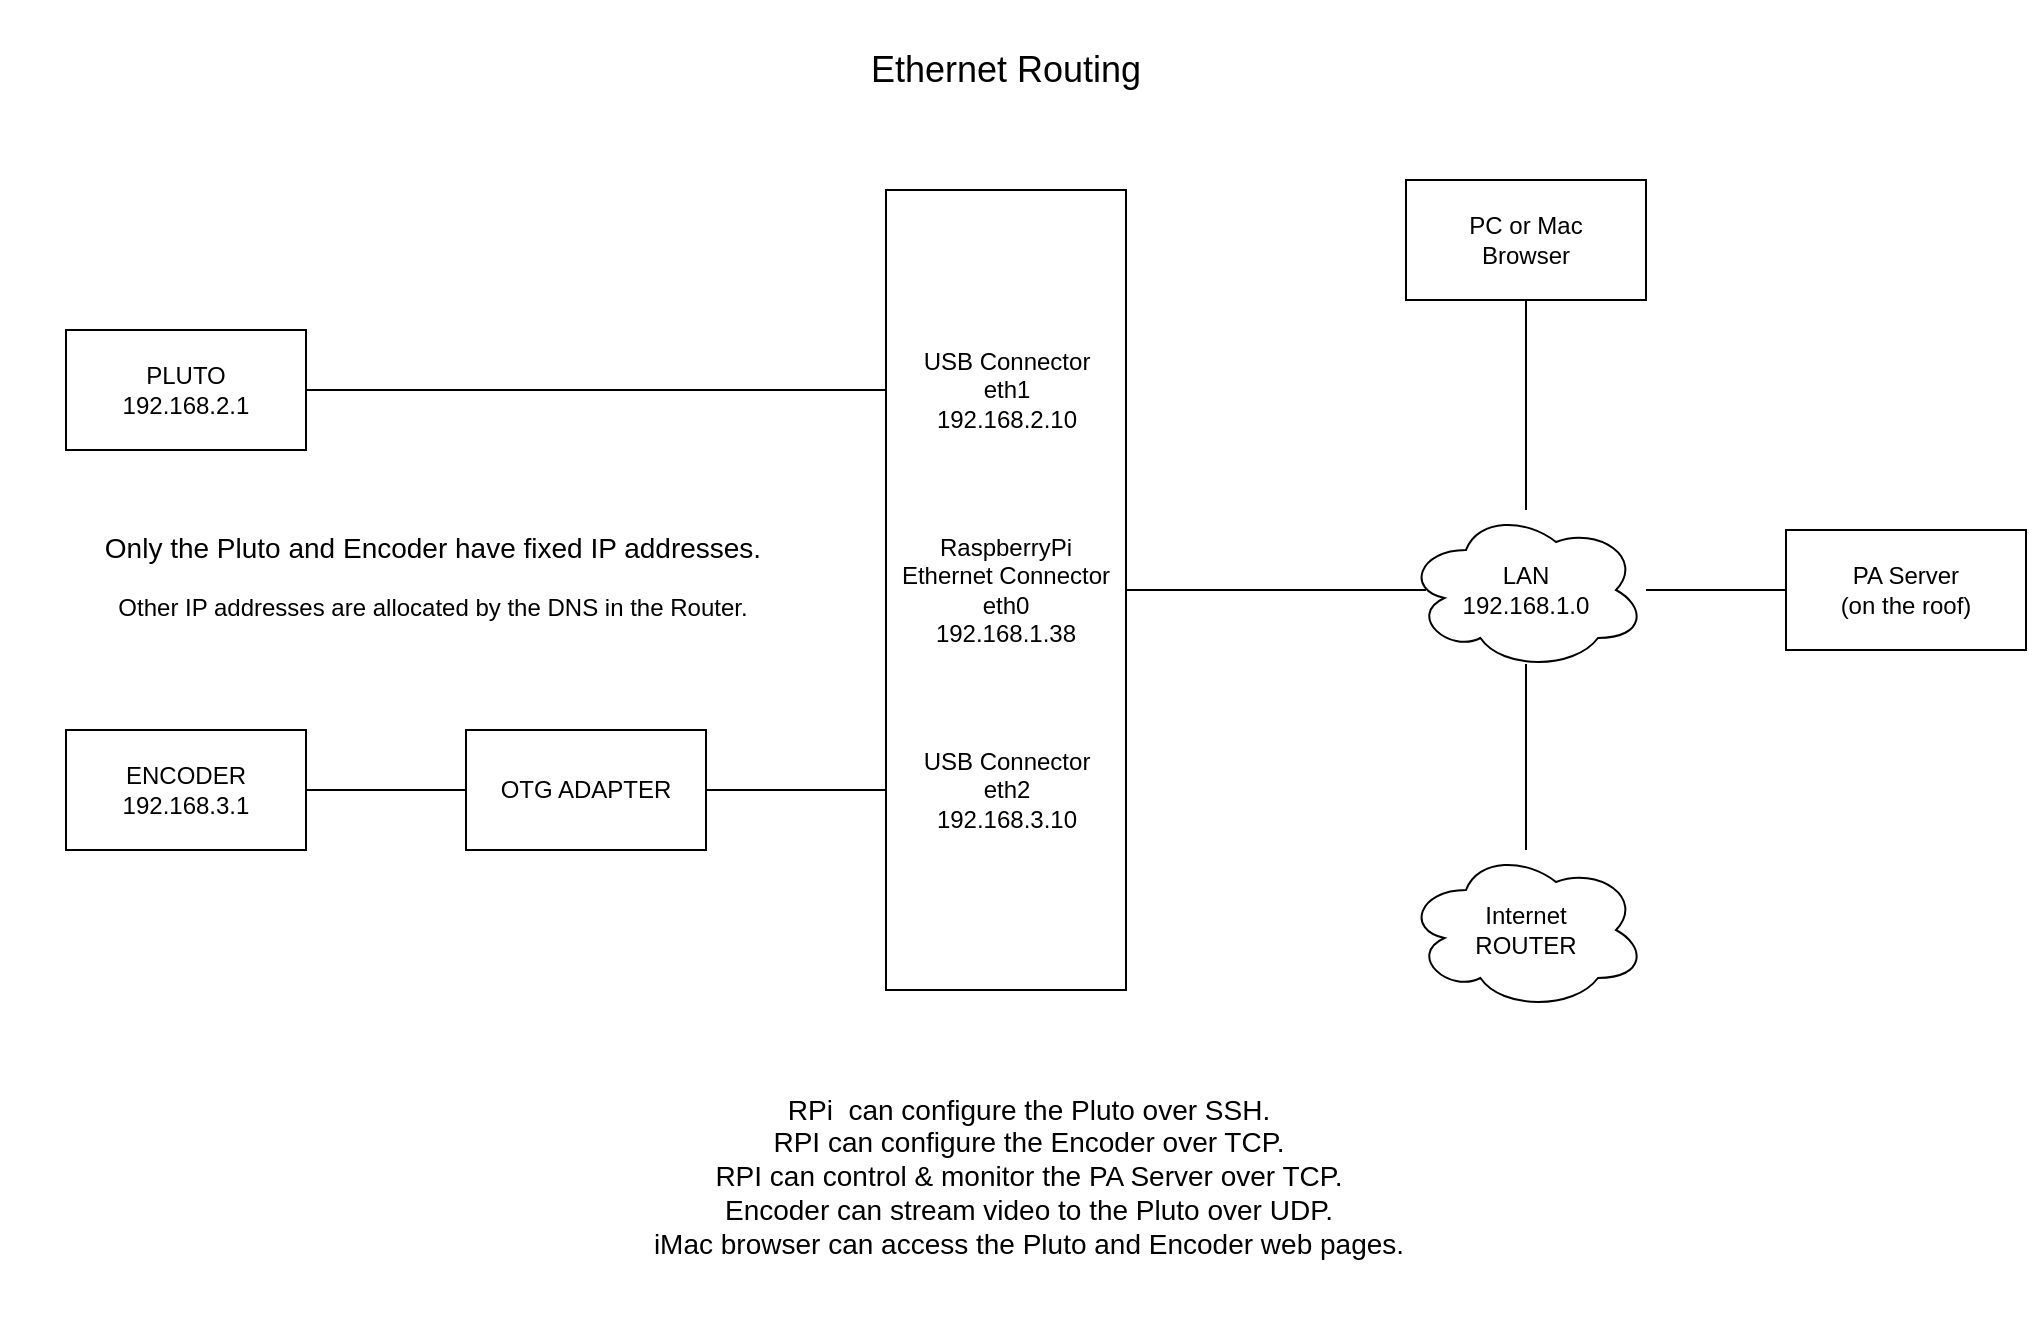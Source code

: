 <mxfile version="23.1.5" type="device">
  <diagram name="Page-1" id="bC_ky8iLBlM8YEihFI3b">
    <mxGraphModel dx="1290" dy="985" grid="1" gridSize="10" guides="1" tooltips="1" connect="1" arrows="1" fold="1" page="1" pageScale="1" pageWidth="1169" pageHeight="827" math="0" shadow="0">
      <root>
        <mxCell id="0" />
        <mxCell id="1" parent="0" />
        <mxCell id="bXPExKX9A2s706Oj8Vg6-14" style="edgeStyle=orthogonalEdgeStyle;rounded=0;orthogonalLoop=1;jettySize=auto;html=1;entryX=0;entryY=0.25;entryDx=0;entryDy=0;endArrow=none;endFill=0;" parent="1" source="bXPExKX9A2s706Oj8Vg6-1" target="bXPExKX9A2s706Oj8Vg6-5" edge="1">
          <mxGeometry relative="1" as="geometry" />
        </mxCell>
        <mxCell id="bXPExKX9A2s706Oj8Vg6-1" value="PLUTO&lt;br&gt;192.168.2.1" style="rounded=0;whiteSpace=wrap;html=1;" parent="1" vertex="1">
          <mxGeometry x="103" y="247" width="120" height="60" as="geometry" />
        </mxCell>
        <mxCell id="bXPExKX9A2s706Oj8Vg6-11" style="edgeStyle=orthogonalEdgeStyle;rounded=0;orthogonalLoop=1;jettySize=auto;html=1;entryX=0;entryY=0.5;entryDx=0;entryDy=0;endArrow=none;endFill=0;" parent="1" source="bXPExKX9A2s706Oj8Vg6-2" target="bXPExKX9A2s706Oj8Vg6-10" edge="1">
          <mxGeometry relative="1" as="geometry" />
        </mxCell>
        <mxCell id="bXPExKX9A2s706Oj8Vg6-2" value="ENCODER&lt;br&gt;192.168.3.1" style="rounded=0;whiteSpace=wrap;html=1;" parent="1" vertex="1">
          <mxGeometry x="103" y="447" width="120" height="60" as="geometry" />
        </mxCell>
        <mxCell id="bXPExKX9A2s706Oj8Vg6-15" style="edgeStyle=orthogonalEdgeStyle;rounded=0;orthogonalLoop=1;jettySize=auto;html=1;endArrow=none;endFill=0;" parent="1" source="bXPExKX9A2s706Oj8Vg6-5" edge="1">
          <mxGeometry relative="1" as="geometry">
            <mxPoint x="783" y="377" as="targetPoint" />
          </mxGeometry>
        </mxCell>
        <mxCell id="bXPExKX9A2s706Oj8Vg6-5" value="RaspberryPi&lt;br&gt;Ethernet Connector&lt;br&gt;eth0&lt;br&gt;192.168.1.38" style="rounded=0;whiteSpace=wrap;html=1;" parent="1" vertex="1">
          <mxGeometry x="513" y="177" width="120" height="400" as="geometry" />
        </mxCell>
        <mxCell id="bXPExKX9A2s706Oj8Vg6-13" style="edgeStyle=orthogonalEdgeStyle;rounded=0;orthogonalLoop=1;jettySize=auto;html=1;entryX=0;entryY=0.75;entryDx=0;entryDy=0;endArrow=none;endFill=0;" parent="1" source="bXPExKX9A2s706Oj8Vg6-10" target="bXPExKX9A2s706Oj8Vg6-5" edge="1">
          <mxGeometry relative="1" as="geometry" />
        </mxCell>
        <mxCell id="bXPExKX9A2s706Oj8Vg6-10" value="OTG ADAPTER" style="rounded=0;whiteSpace=wrap;html=1;" parent="1" vertex="1">
          <mxGeometry x="303" y="447" width="120" height="60" as="geometry" />
        </mxCell>
        <mxCell id="bXPExKX9A2s706Oj8Vg6-17" value="USB Connector&lt;br&gt;eth1&lt;br&gt;192.168.2.10" style="text;html=1;align=center;verticalAlign=middle;resizable=0;points=[];autosize=1;strokeColor=none;fillColor=none;" parent="1" vertex="1">
          <mxGeometry x="518" y="247" width="110" height="60" as="geometry" />
        </mxCell>
        <mxCell id="bXPExKX9A2s706Oj8Vg6-18" value="USB Connector&lt;br&gt;eth2&lt;br&gt;192.168.3.10" style="text;html=1;align=center;verticalAlign=middle;resizable=0;points=[];autosize=1;strokeColor=none;fillColor=none;" parent="1" vertex="1">
          <mxGeometry x="518" y="447" width="110" height="60" as="geometry" />
        </mxCell>
        <mxCell id="9oHZwXz-Xo2GIDSKeyg3-3" style="edgeStyle=orthogonalEdgeStyle;rounded=0;orthogonalLoop=1;jettySize=auto;html=1;entryX=0.5;entryY=1;entryDx=0;entryDy=0;endArrow=none;endFill=0;" parent="1" source="bXPExKX9A2s706Oj8Vg6-24" target="9oHZwXz-Xo2GIDSKeyg3-1" edge="1">
          <mxGeometry relative="1" as="geometry" />
        </mxCell>
        <mxCell id="bXPExKX9A2s706Oj8Vg6-24" value="LAN&lt;br&gt;192.168.1.0" style="ellipse;shape=cloud;whiteSpace=wrap;html=1;" parent="1" vertex="1">
          <mxGeometry x="773" y="337" width="120" height="80" as="geometry" />
        </mxCell>
        <mxCell id="9oHZwXz-Xo2GIDSKeyg3-1" value="PC or Mac&lt;br&gt;Browser" style="rounded=0;whiteSpace=wrap;html=1;" parent="1" vertex="1">
          <mxGeometry x="773" y="172" width="120" height="60" as="geometry" />
        </mxCell>
        <mxCell id="9oHZwXz-Xo2GIDSKeyg3-4" value="&lt;p style=&quot;font-size: 14px;&quot;&gt;RPi&amp;nbsp; can configure the Pluto over SSH.&lt;br&gt;RPI can configure the Encoder over TCP.&lt;br&gt;RPI can control &amp;amp; monitor the PA Server over TCP.&lt;br&gt;Encoder can stream video to the Pluto over UDP.&lt;br&gt;iMac browser can access the Pluto and Encoder web pages.&lt;/p&gt;" style="text;strokeColor=none;align=center;fillColor=none;html=1;verticalAlign=middle;whiteSpace=wrap;rounded=0;" parent="1" vertex="1">
          <mxGeometry x="351" y="600" width="467" height="140" as="geometry" />
        </mxCell>
        <mxCell id="9oHZwXz-Xo2GIDSKeyg3-6" style="edgeStyle=orthogonalEdgeStyle;rounded=0;orthogonalLoop=1;jettySize=auto;html=1;entryX=0.5;entryY=0.963;entryDx=0;entryDy=0;entryPerimeter=0;endArrow=none;endFill=0;" parent="1" source="9oHZwXz-Xo2GIDSKeyg3-5" target="bXPExKX9A2s706Oj8Vg6-24" edge="1">
          <mxGeometry relative="1" as="geometry" />
        </mxCell>
        <mxCell id="9oHZwXz-Xo2GIDSKeyg3-5" value="Internet&lt;br&gt;ROUTER" style="ellipse;shape=cloud;whiteSpace=wrap;html=1;" parent="1" vertex="1">
          <mxGeometry x="773" y="507" width="120" height="80" as="geometry" />
        </mxCell>
        <mxCell id="K3gNDuVF0Jc7kzBn9XOd-1" value="&lt;p style=&quot;font-size: 14px;&quot;&gt;Only the Pluto and Encoder have fixed IP addresses.&lt;br&gt;&lt;/p&gt;&lt;p&gt;Other IP addresses are allocated by the DNS in the Router.&lt;/p&gt;&lt;p&gt;&lt;/p&gt;" style="text;strokeColor=none;align=center;fillColor=none;html=1;verticalAlign=middle;whiteSpace=wrap;rounded=0;" parent="1" vertex="1">
          <mxGeometry x="70" y="337" width="433" height="63" as="geometry" />
        </mxCell>
        <mxCell id="K3gNDuVF0Jc7kzBn9XOd-2" value="&lt;p style=&quot;&quot;&gt;&lt;font style=&quot;font-size: 18px;&quot;&gt;Ethernet Routing&lt;/font&gt;&lt;/p&gt;" style="text;strokeColor=none;align=center;fillColor=none;html=1;verticalAlign=middle;whiteSpace=wrap;rounded=0;" parent="1" vertex="1">
          <mxGeometry x="473" y="82" width="200" height="70" as="geometry" />
        </mxCell>
        <mxCell id="K3gNDuVF0Jc7kzBn9XOd-4" style="edgeStyle=orthogonalEdgeStyle;rounded=0;orthogonalLoop=1;jettySize=auto;html=1;endArrow=none;endFill=0;" parent="1" source="K3gNDuVF0Jc7kzBn9XOd-3" target="bXPExKX9A2s706Oj8Vg6-24" edge="1">
          <mxGeometry relative="1" as="geometry" />
        </mxCell>
        <mxCell id="K3gNDuVF0Jc7kzBn9XOd-3" value="PA Server&lt;br&gt;(on the roof)" style="rounded=0;whiteSpace=wrap;html=1;" parent="1" vertex="1">
          <mxGeometry x="963" y="347" width="120" height="60" as="geometry" />
        </mxCell>
      </root>
    </mxGraphModel>
  </diagram>
</mxfile>
